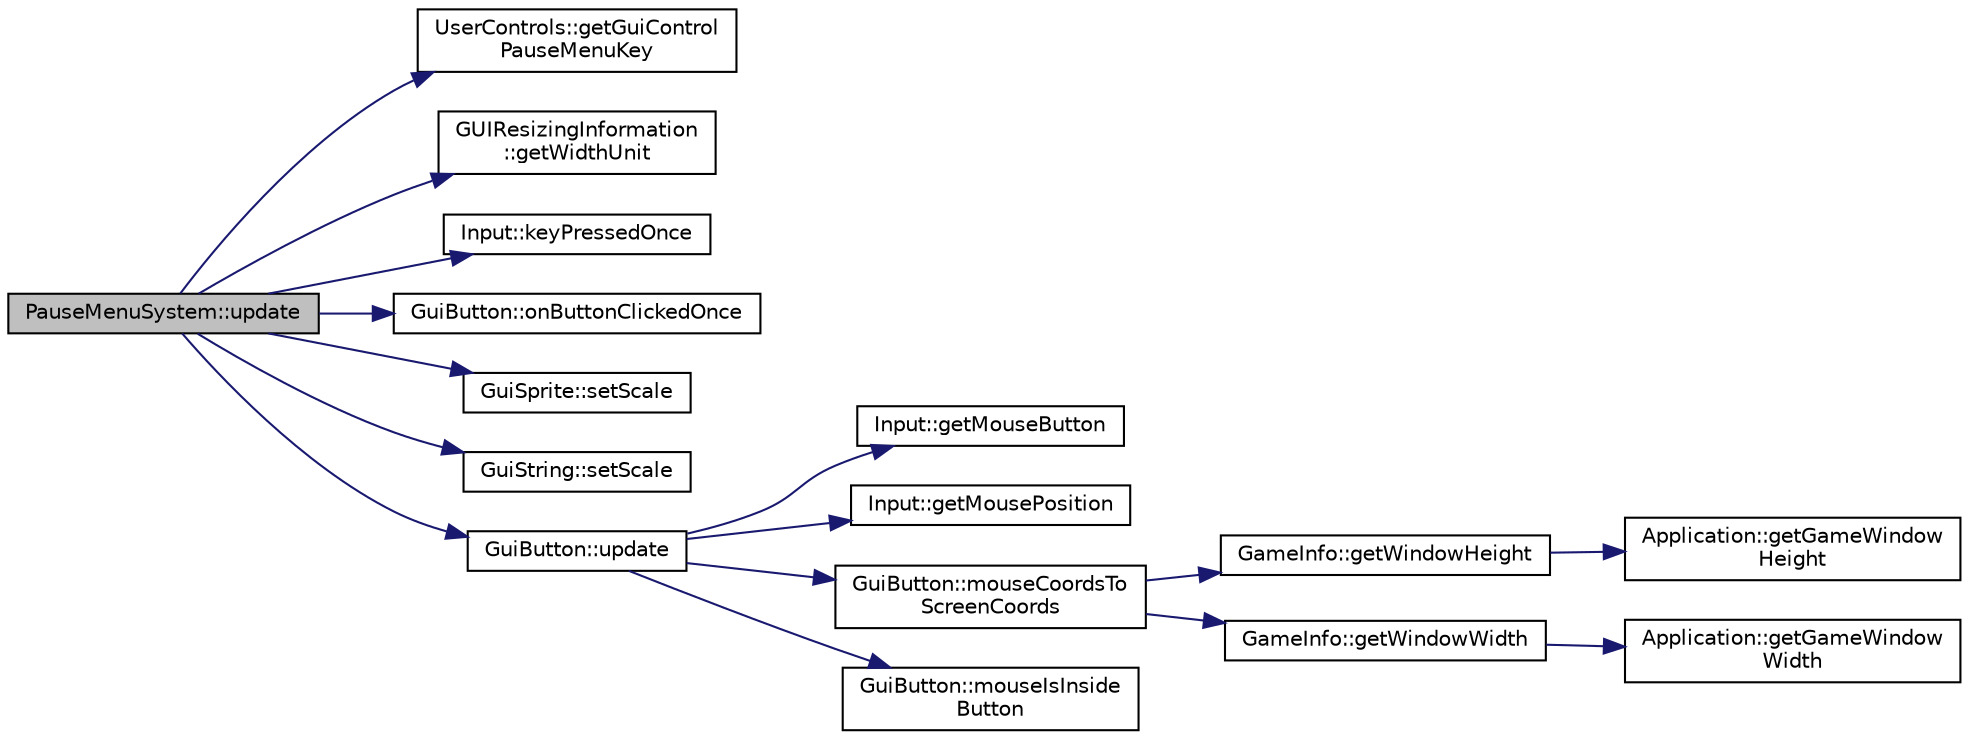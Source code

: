 digraph "PauseMenuSystem::update"
{
 // INTERACTIVE_SVG=YES
 // LATEX_PDF_SIZE
  edge [fontname="Helvetica",fontsize="10",labelfontname="Helvetica",labelfontsize="10"];
  node [fontname="Helvetica",fontsize="10",shape=record];
  rankdir="LR";
  Node1 [label="PauseMenuSystem::update",height=0.2,width=0.4,color="black", fillcolor="grey75", style="filled", fontcolor="black",tooltip=" "];
  Node1 -> Node2 [color="midnightblue",fontsize="10",style="solid",fontname="Helvetica"];
  Node2 [label="UserControls::getGuiControl\lPauseMenuKey",height=0.2,width=0.4,color="black", fillcolor="white", style="filled",URL="$d9/dd8/class_user_controls.html#ab577475a2b33671f1f5697fbe0e0cc49",tooltip=" "];
  Node1 -> Node3 [color="midnightblue",fontsize="10",style="solid",fontname="Helvetica"];
  Node3 [label="GUIResizingInformation\l::getWidthUnit",height=0.2,width=0.4,color="black", fillcolor="white", style="filled",URL="$d7/d06/class_g_u_i_resizing_information.html#aa8fb79fc71098f1cf2ce4fac2d5c79ac",tooltip=" "];
  Node1 -> Node4 [color="midnightblue",fontsize="10",style="solid",fontname="Helvetica"];
  Node4 [label="Input::keyPressedOnce",height=0.2,width=0.4,color="black", fillcolor="white", style="filled",URL="$d4/d7b/class_input.html#a2aaf873636cedf13e51a424eb6ea802b",tooltip=" "];
  Node1 -> Node5 [color="midnightblue",fontsize="10",style="solid",fontname="Helvetica"];
  Node5 [label="GuiButton::onButtonClickedOnce",height=0.2,width=0.4,color="black", fillcolor="white", style="filled",URL="$d6/d17/class_gui_button.html#aa019fa7e0fbe4a380899cb9ddb418317",tooltip=" "];
  Node1 -> Node6 [color="midnightblue",fontsize="10",style="solid",fontname="Helvetica"];
  Node6 [label="GuiSprite::setScale",height=0.2,width=0.4,color="black", fillcolor="white", style="filled",URL="$d1/db9/class_gui_sprite.html#a6ec7ef9580657e062cea7f5ce8bcb515",tooltip=" "];
  Node1 -> Node7 [color="midnightblue",fontsize="10",style="solid",fontname="Helvetica"];
  Node7 [label="GuiString::setScale",height=0.2,width=0.4,color="black", fillcolor="white", style="filled",URL="$dd/df5/class_gui_string.html#a964f40eb765b7ad9827284b65ac2c9fc",tooltip=" "];
  Node1 -> Node8 [color="midnightblue",fontsize="10",style="solid",fontname="Helvetica"];
  Node8 [label="GuiButton::update",height=0.2,width=0.4,color="black", fillcolor="white", style="filled",URL="$d6/d17/class_gui_button.html#acfb469dd9337dc5ebf70e32037b02851",tooltip=" "];
  Node8 -> Node9 [color="midnightblue",fontsize="10",style="solid",fontname="Helvetica"];
  Node9 [label="Input::getMouseButton",height=0.2,width=0.4,color="black", fillcolor="white", style="filled",URL="$d4/d7b/class_input.html#a8e3bbc45ca89de6dc03cd870d0909345",tooltip=" "];
  Node8 -> Node10 [color="midnightblue",fontsize="10",style="solid",fontname="Helvetica"];
  Node10 [label="Input::getMousePosition",height=0.2,width=0.4,color="black", fillcolor="white", style="filled",URL="$d4/d7b/class_input.html#aa10d2871226e0b497010dfca43fe278b",tooltip=" "];
  Node8 -> Node11 [color="midnightblue",fontsize="10",style="solid",fontname="Helvetica"];
  Node11 [label="GuiButton::mouseCoordsTo\lScreenCoords",height=0.2,width=0.4,color="black", fillcolor="white", style="filled",URL="$d6/d17/class_gui_button.html#a571aa197ec582b526b5d6e2639bad843",tooltip=" "];
  Node11 -> Node12 [color="midnightblue",fontsize="10",style="solid",fontname="Helvetica"];
  Node12 [label="GameInfo::getWindowHeight",height=0.2,width=0.4,color="black", fillcolor="white", style="filled",URL="$d4/d58/namespace_game_info.html#a344c7e16ac06ee1f8458a249aac36e8e",tooltip=" "];
  Node12 -> Node13 [color="midnightblue",fontsize="10",style="solid",fontname="Helvetica"];
  Node13 [label="Application::getGameWindow\lHeight",height=0.2,width=0.4,color="black", fillcolor="white", style="filled",URL="$de/d6b/class_application.html#a0398d40c89d52bb8d6ac6ac466c5d30c",tooltip=" "];
  Node11 -> Node14 [color="midnightblue",fontsize="10",style="solid",fontname="Helvetica"];
  Node14 [label="GameInfo::getWindowWidth",height=0.2,width=0.4,color="black", fillcolor="white", style="filled",URL="$d4/d58/namespace_game_info.html#a7cf2306eb3025a60a9e2da52eefba71e",tooltip=" "];
  Node14 -> Node15 [color="midnightblue",fontsize="10",style="solid",fontname="Helvetica"];
  Node15 [label="Application::getGameWindow\lWidth",height=0.2,width=0.4,color="black", fillcolor="white", style="filled",URL="$de/d6b/class_application.html#aad8864ec1fa58ee23db7b111876d09a5",tooltip=" "];
  Node8 -> Node16 [color="midnightblue",fontsize="10",style="solid",fontname="Helvetica"];
  Node16 [label="GuiButton::mouseIsInside\lButton",height=0.2,width=0.4,color="black", fillcolor="white", style="filled",URL="$d6/d17/class_gui_button.html#a72312192b57055be324335dd1ed88a3d",tooltip=" "];
}
